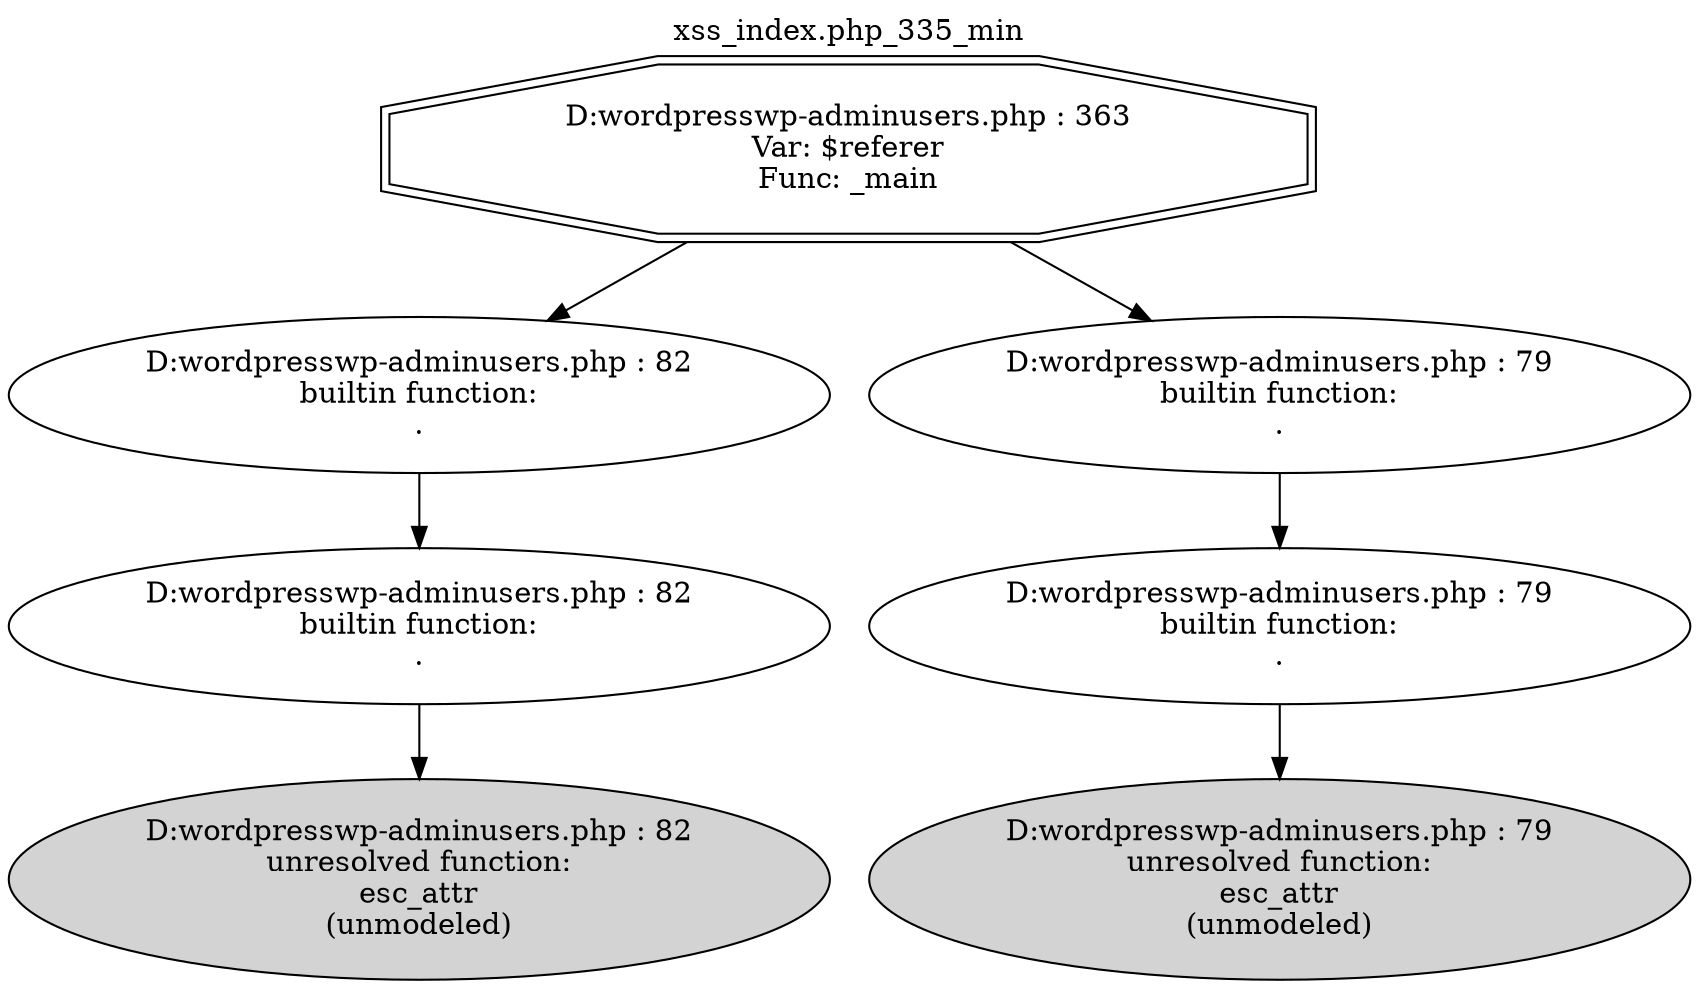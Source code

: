 digraph cfg {
  label="xss_index.php_335_min";
  labelloc=t;
  n1 [shape=doubleoctagon, label="D:\wordpress\wp-admin\users.php : 363\nVar: $referer\nFunc: _main\n"];
  n2 [shape=ellipse, label="D:\wordpress\wp-admin\users.php : 82\nbuiltin function:\n.\n"];
  n3 [shape=ellipse, label="D:\wordpress\wp-admin\users.php : 82\nbuiltin function:\n.\n"];
  n4 [shape=ellipse, label="D:\wordpress\wp-admin\users.php : 82\nunresolved function:\nesc_attr\n(unmodeled)\n",style=filled];
  n5 [shape=ellipse, label="D:\wordpress\wp-admin\users.php : 79\nbuiltin function:\n.\n"];
  n6 [shape=ellipse, label="D:\wordpress\wp-admin\users.php : 79\nbuiltin function:\n.\n"];
  n7 [shape=ellipse, label="D:\wordpress\wp-admin\users.php : 79\nunresolved function:\nesc_attr\n(unmodeled)\n",style=filled];
  n1 -> n2;
  n1 -> n5;
  n2 -> n3;
  n3 -> n4;
  n5 -> n6;
  n6 -> n7;
}
